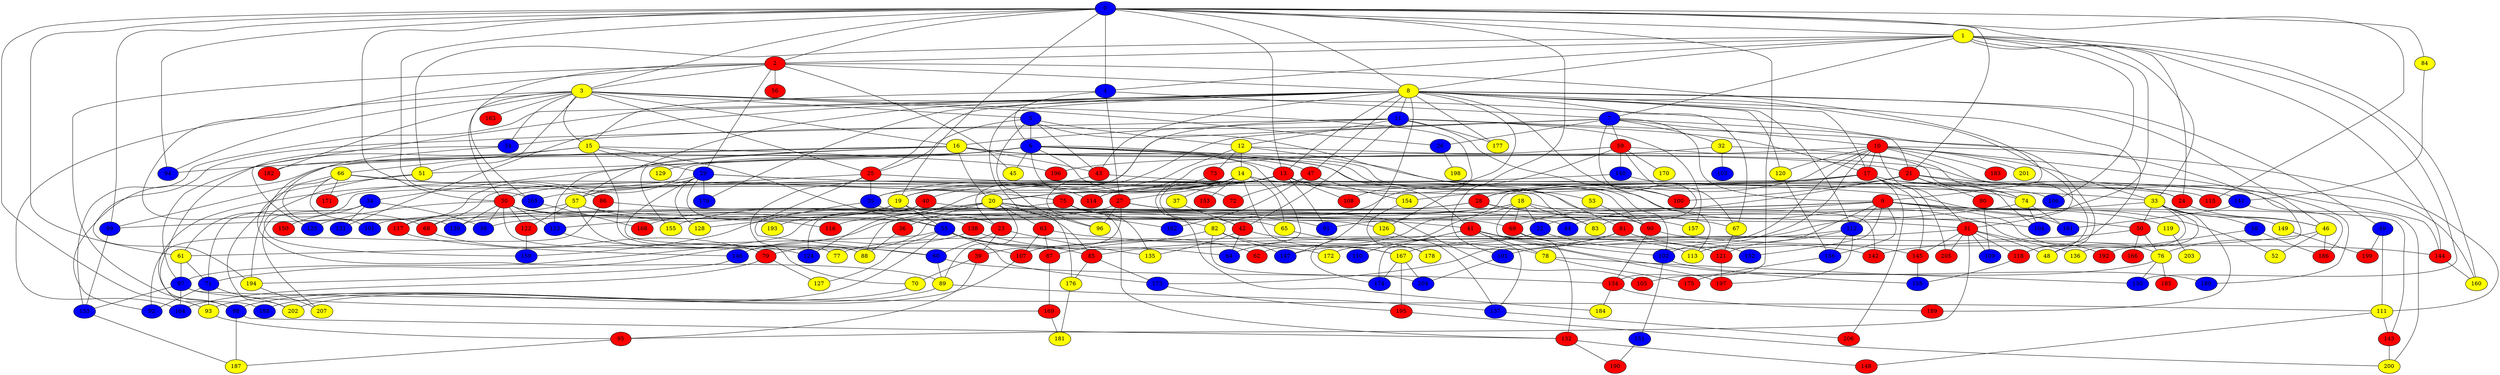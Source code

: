 graph {
0 [style = filled fillcolor = blue];
1 [style = filled fillcolor = yellow];
2 [style = filled fillcolor = red];
3 [style = filled fillcolor = yellow];
4 [style = filled fillcolor = blue];
5 [style = filled fillcolor = blue];
6 [style = filled fillcolor = blue];
7 [style = filled fillcolor = blue];
8 [style = filled fillcolor = yellow];
9 [style = filled fillcolor = red];
10 [style = filled fillcolor = red];
11 [style = filled fillcolor = blue];
12 [style = filled fillcolor = yellow];
13 [style = filled fillcolor = red];
14 [style = filled fillcolor = yellow];
15 [style = filled fillcolor = yellow];
16 [style = filled fillcolor = yellow];
17 [style = filled fillcolor = red];
18 [style = filled fillcolor = yellow];
19 [style = filled fillcolor = yellow];
20 [style = filled fillcolor = yellow];
21 [style = filled fillcolor = red];
22 [style = filled fillcolor = blue];
23 [style = filled fillcolor = red];
24 [style = filled fillcolor = red];
25 [style = filled fillcolor = red];
26 [style = filled fillcolor = blue];
27 [style = filled fillcolor = red];
28 [style = filled fillcolor = red];
29 [style = filled fillcolor = blue];
30 [style = filled fillcolor = red];
31 [style = filled fillcolor = red];
32 [style = filled fillcolor = yellow];
33 [style = filled fillcolor = yellow];
34 [style = filled fillcolor = blue];
35 [style = filled fillcolor = blue];
36 [style = filled fillcolor = red];
37 [style = filled fillcolor = yellow];
38 [style = filled fillcolor = blue];
39 [style = filled fillcolor = red];
40 [style = filled fillcolor = red];
41 [style = filled fillcolor = red];
42 [style = filled fillcolor = red];
43 [style = filled fillcolor = red];
44 [style = filled fillcolor = blue];
45 [style = filled fillcolor = yellow];
46 [style = filled fillcolor = yellow];
47 [style = filled fillcolor = red];
48 [style = filled fillcolor = yellow];
49 [style = filled fillcolor = blue];
50 [style = filled fillcolor = red];
51 [style = filled fillcolor = yellow];
52 [style = filled fillcolor = yellow];
53 [style = filled fillcolor = yellow];
54 [style = filled fillcolor = blue];
55 [style = filled fillcolor = blue];
56 [style = filled fillcolor = red];
57 [style = filled fillcolor = yellow];
58 [style = filled fillcolor = blue];
59 [style = filled fillcolor = red];
60 [style = filled fillcolor = blue];
61 [style = filled fillcolor = yellow];
62 [style = filled fillcolor = red];
63 [style = filled fillcolor = red];
64 [style = filled fillcolor = blue];
65 [style = filled fillcolor = yellow];
66 [style = filled fillcolor = yellow];
67 [style = filled fillcolor = yellow];
68 [style = filled fillcolor = red];
69 [style = filled fillcolor = red];
70 [style = filled fillcolor = yellow];
71 [style = filled fillcolor = blue];
72 [style = filled fillcolor = red];
73 [style = filled fillcolor = red];
74 [style = filled fillcolor = yellow];
75 [style = filled fillcolor = red];
76 [style = filled fillcolor = yellow];
77 [style = filled fillcolor = yellow];
78 [style = filled fillcolor = yellow];
79 [style = filled fillcolor = red];
80 [style = filled fillcolor = red];
81 [style = filled fillcolor = red];
82 [style = filled fillcolor = yellow];
83 [style = filled fillcolor = yellow];
84 [style = filled fillcolor = yellow];
85 [style = filled fillcolor = red];
86 [style = filled fillcolor = red];
87 [style = filled fillcolor = red];
88 [style = filled fillcolor = yellow];
89 [style = filled fillcolor = yellow];
90 [style = filled fillcolor = red];
91 [style = filled fillcolor = blue];
92 [style = filled fillcolor = blue];
93 [style = filled fillcolor = yellow];
94 [style = filled fillcolor = blue];
95 [style = filled fillcolor = red];
96 [style = filled fillcolor = yellow];
97 [style = filled fillcolor = blue];
98 [style = filled fillcolor = blue];
99 [style = filled fillcolor = blue];
100 [style = filled fillcolor = red];
101 [style = filled fillcolor = blue];
102 [style = filled fillcolor = blue];
103 [style = filled fillcolor = blue];
104 [style = filled fillcolor = blue];
105 [style = filled fillcolor = red];
106 [style = filled fillcolor = blue];
107 [style = filled fillcolor = red];
108 [style = filled fillcolor = red];
109 [style = filled fillcolor = blue];
110 [style = filled fillcolor = blue];
111 [style = filled fillcolor = yellow];
112 [style = filled fillcolor = blue];
113 [style = filled fillcolor = yellow];
114 [style = filled fillcolor = red];
115 [style = filled fillcolor = red];
116 [style = filled fillcolor = red];
117 [style = filled fillcolor = red];
118 [style = filled fillcolor = red];
119 [style = filled fillcolor = yellow];
120 [style = filled fillcolor = yellow];
121 [style = filled fillcolor = red];
122 [style = filled fillcolor = red];
123 [style = filled fillcolor = blue];
124 [style = filled fillcolor = blue];
125 [style = filled fillcolor = blue];
126 [style = filled fillcolor = yellow];
127 [style = filled fillcolor = yellow];
128 [style = filled fillcolor = yellow];
129 [style = filled fillcolor = yellow];
130 [style = filled fillcolor = blue];
131 [style = filled fillcolor = blue];
132 [style = filled fillcolor = red];
133 [style = filled fillcolor = blue];
134 [style = filled fillcolor = red];
135 [style = filled fillcolor = yellow];
136 [style = filled fillcolor = yellow];
137 [style = filled fillcolor = blue];
138 [style = filled fillcolor = red];
139 [style = filled fillcolor = blue];
140 [style = filled fillcolor = blue];
141 [style = filled fillcolor = blue];
142 [style = filled fillcolor = red];
143 [style = filled fillcolor = red];
144 [style = filled fillcolor = red];
145 [style = filled fillcolor = red];
146 [style = filled fillcolor = blue];
147 [style = filled fillcolor = blue];
148 [style = filled fillcolor = red];
149 [style = filled fillcolor = yellow];
150 [style = filled fillcolor = red];
151 [style = filled fillcolor = blue];
152 [style = filled fillcolor = blue];
153 [style = filled fillcolor = red];
154 [style = filled fillcolor = yellow];
155 [style = filled fillcolor = yellow];
156 [style = filled fillcolor = blue];
157 [style = filled fillcolor = yellow];
158 [style = filled fillcolor = blue];
159 [style = filled fillcolor = blue];
160 [style = filled fillcolor = yellow];
161 [style = filled fillcolor = blue];
162 [style = filled fillcolor = blue];
163 [style = filled fillcolor = red];
164 [style = filled fillcolor = blue];
165 [style = filled fillcolor = blue];
166 [style = filled fillcolor = red];
167 [style = filled fillcolor = yellow];
168 [style = filled fillcolor = red];
169 [style = filled fillcolor = red];
170 [style = filled fillcolor = yellow];
171 [style = filled fillcolor = red];
172 [style = filled fillcolor = yellow];
173 [style = filled fillcolor = blue];
174 [style = filled fillcolor = blue];
175 [style = filled fillcolor = red];
176 [style = filled fillcolor = yellow];
177 [style = filled fillcolor = yellow];
178 [style = filled fillcolor = yellow];
179 [style = filled fillcolor = blue];
180 [style = filled fillcolor = blue];
181 [style = filled fillcolor = yellow];
182 [style = filled fillcolor = red];
183 [style = filled fillcolor = red];
184 [style = filled fillcolor = yellow];
185 [style = filled fillcolor = red];
186 [style = filled fillcolor = red];
187 [style = filled fillcolor = yellow];
188 [style = filled fillcolor = blue];
189 [style = filled fillcolor = red];
190 [style = filled fillcolor = red];
191 [style = filled fillcolor = blue];
192 [style = filled fillcolor = red];
193 [style = filled fillcolor = yellow];
194 [style = filled fillcolor = yellow];
195 [style = filled fillcolor = red];
196 [style = filled fillcolor = red];
197 [style = filled fillcolor = red];
198 [style = filled fillcolor = yellow];
199 [style = filled fillcolor = red];
200 [style = filled fillcolor = yellow];
201 [style = filled fillcolor = yellow];
202 [style = filled fillcolor = yellow];
203 [style = filled fillcolor = yellow];
204 [style = filled fillcolor = blue];
205 [style = filled fillcolor = red];
206 [style = filled fillcolor = red];
207 [style = filled fillcolor = yellow];
0 -- 4;
0 -- 3;
0 -- 2;
0 -- 1;
0 -- 8;
0 -- 13;
0 -- 19;
0 -- 21;
0 -- 30;
0 -- 33;
0 -- 61;
0 -- 84;
0 -- 93;
0 -- 94;
0 -- 99;
0 -- 101;
0 -- 115;
0 -- 134;
0 -- 165;
1 -- 2;
1 -- 4;
1 -- 7;
1 -- 8;
1 -- 24;
1 -- 51;
1 -- 106;
1 -- 130;
1 -- 144;
1 -- 160;
1 -- 172;
2 -- 3;
2 -- 8;
2 -- 9;
2 -- 29;
2 -- 45;
2 -- 56;
2 -- 68;
2 -- 98;
2 -- 165;
3 -- 5;
3 -- 15;
3 -- 16;
3 -- 25;
3 -- 26;
3 -- 30;
3 -- 48;
3 -- 51;
3 -- 54;
3 -- 94;
3 -- 126;
3 -- 163;
3 -- 164;
3 -- 182;
4 -- 6;
4 -- 7;
4 -- 15;
4 -- 27;
5 -- 6;
5 -- 12;
5 -- 25;
5 -- 43;
5 -- 81;
5 -- 96;
6 -- 13;
6 -- 34;
6 -- 41;
6 -- 45;
6 -- 47;
6 -- 51;
6 -- 72;
6 -- 92;
6 -- 102;
6 -- 114;
6 -- 129;
6 -- 182;
6 -- 192;
7 -- 9;
7 -- 10;
7 -- 21;
7 -- 22;
7 -- 26;
7 -- 32;
7 -- 35;
7 -- 54;
7 -- 59;
7 -- 96;
8 -- 11;
8 -- 13;
8 -- 17;
8 -- 25;
8 -- 31;
8 -- 43;
8 -- 46;
8 -- 47;
8 -- 49;
8 -- 57;
8 -- 67;
8 -- 100;
8 -- 108;
8 -- 112;
8 -- 118;
8 -- 120;
8 -- 125;
8 -- 131;
8 -- 133;
8 -- 147;
8 -- 176;
8 -- 177;
8 -- 179;
9 -- 44;
9 -- 50;
9 -- 52;
9 -- 76;
9 -- 79;
9 -- 99;
9 -- 112;
9 -- 113;
9 -- 143;
9 -- 149;
9 -- 152;
9 -- 156;
10 -- 17;
10 -- 20;
10 -- 28;
10 -- 31;
10 -- 33;
10 -- 62;
10 -- 102;
10 -- 111;
10 -- 118;
10 -- 120;
10 -- 180;
10 -- 183;
10 -- 201;
11 -- 12;
11 -- 16;
11 -- 17;
11 -- 23;
11 -- 42;
11 -- 76;
11 -- 113;
11 -- 157;
11 -- 177;
11 -- 194;
12 -- 14;
12 -- 19;
12 -- 73;
12 -- 100;
12 -- 160;
13 -- 19;
13 -- 20;
13 -- 27;
13 -- 53;
13 -- 91;
13 -- 108;
13 -- 115;
13 -- 124;
14 -- 24;
14 -- 30;
14 -- 35;
14 -- 37;
14 -- 40;
14 -- 42;
14 -- 65;
14 -- 68;
14 -- 74;
14 -- 114;
14 -- 153;
14 -- 167;
14 -- 184;
15 -- 29;
15 -- 55;
15 -- 60;
15 -- 66;
15 -- 97;
15 -- 196;
16 -- 20;
16 -- 21;
16 -- 43;
16 -- 85;
16 -- 90;
16 -- 94;
16 -- 123;
16 -- 155;
16 -- 194;
17 -- 24;
17 -- 28;
17 -- 61;
17 -- 145;
17 -- 154;
17 -- 200;
17 -- 205;
17 -- 206;
18 -- 22;
18 -- 38;
18 -- 67;
18 -- 69;
18 -- 71;
18 -- 83;
18 -- 116;
18 -- 174;
18 -- 197;
19 -- 23;
19 -- 55;
19 -- 168;
19 -- 193;
20 -- 31;
20 -- 36;
20 -- 63;
20 -- 85;
20 -- 88;
20 -- 89;
20 -- 105;
20 -- 123;
20 -- 155;
20 -- 162;
21 -- 64;
21 -- 69;
21 -- 80;
21 -- 100;
21 -- 104;
21 -- 106;
21 -- 144;
22 -- 77;
22 -- 142;
23 -- 39;
23 -- 60;
23 -- 135;
24 -- 46;
25 -- 35;
25 -- 57;
25 -- 60;
25 -- 70;
25 -- 83;
26 -- 198;
27 -- 39;
27 -- 44;
27 -- 96;
27 -- 104;
27 -- 128;
28 -- 68;
28 -- 119;
28 -- 139;
28 -- 157;
29 -- 33;
29 -- 57;
29 -- 107;
29 -- 116;
29 -- 128;
29 -- 161;
29 -- 179;
29 -- 188;
30 -- 38;
30 -- 55;
30 -- 69;
30 -- 77;
30 -- 122;
30 -- 123;
30 -- 125;
30 -- 126;
30 -- 139;
31 -- 48;
31 -- 95;
31 -- 107;
31 -- 109;
31 -- 118;
31 -- 136;
31 -- 145;
31 -- 205;
32 -- 74;
32 -- 103;
32 -- 196;
33 -- 46;
33 -- 48;
33 -- 50;
33 -- 58;
33 -- 83;
33 -- 136;
33 -- 189;
34 -- 38;
34 -- 71;
34 -- 131;
34 -- 150;
34 -- 207;
35 -- 41;
35 -- 159;
36 -- 88;
37 -- 42;
39 -- 70;
39 -- 95;
40 -- 91;
40 -- 97;
40 -- 124;
41 -- 78;
41 -- 102;
41 -- 110;
41 -- 113;
41 -- 137;
41 -- 158;
41 -- 174;
42 -- 64;
42 -- 121;
42 -- 135;
43 -- 142;
43 -- 171;
46 -- 52;
46 -- 142;
46 -- 186;
47 -- 72;
47 -- 154;
47 -- 162;
49 -- 111;
49 -- 199;
50 -- 76;
50 -- 101;
50 -- 166;
51 -- 89;
51 -- 159;
53 -- 90;
54 -- 98;
54 -- 202;
55 -- 61;
55 -- 62;
55 -- 64;
55 -- 85;
55 -- 93;
55 -- 127;
55 -- 173;
57 -- 65;
57 -- 88;
57 -- 117;
57 -- 122;
57 -- 138;
58 -- 186;
58 -- 192;
59 -- 67;
59 -- 74;
59 -- 82;
59 -- 117;
59 -- 140;
59 -- 170;
60 -- 89;
60 -- 134;
61 -- 71;
61 -- 97;
63 -- 78;
63 -- 87;
63 -- 107;
65 -- 178;
66 -- 75;
66 -- 86;
66 -- 99;
66 -- 139;
66 -- 171;
66 -- 191;
67 -- 121;
68 -- 79;
69 -- 132;
69 -- 152;
70 -- 98;
71 -- 92;
71 -- 93;
71 -- 202;
73 -- 114;
74 -- 91;
74 -- 104;
74 -- 161;
75 -- 82;
75 -- 132;
75 -- 135;
75 -- 191;
76 -- 105;
76 -- 130;
76 -- 185;
78 -- 130;
78 -- 175;
79 -- 127;
79 -- 164;
80 -- 109;
81 -- 145;
81 -- 147;
81 -- 173;
82 -- 87;
82 -- 147;
82 -- 167;
82 -- 204;
84 -- 141;
85 -- 173;
85 -- 176;
86 -- 90;
86 -- 92;
87 -- 169;
89 -- 137;
89 -- 188;
90 -- 134;
90 -- 144;
93 -- 95;
95 -- 187;
97 -- 111;
97 -- 133;
97 -- 164;
97 -- 169;
98 -- 132;
98 -- 187;
99 -- 133;
101 -- 204;
102 -- 151;
102 -- 180;
107 -- 202;
111 -- 143;
111 -- 148;
112 -- 121;
112 -- 156;
112 -- 167;
112 -- 197;
117 -- 146;
118 -- 158;
119 -- 203;
120 -- 156;
121 -- 197;
122 -- 159;
123 -- 124;
126 -- 137;
132 -- 148;
132 -- 190;
133 -- 187;
134 -- 184;
134 -- 189;
137 -- 206;
138 -- 146;
138 -- 172;
140 -- 141;
140 -- 165;
141 -- 161;
141 -- 186;
143 -- 200;
144 -- 160;
145 -- 158;
146 -- 194;
149 -- 199;
151 -- 190;
154 -- 178;
156 -- 175;
165 -- 168;
167 -- 174;
167 -- 195;
167 -- 204;
169 -- 181;
173 -- 195;
176 -- 181;
194 -- 207;
195 -- 200;
}
